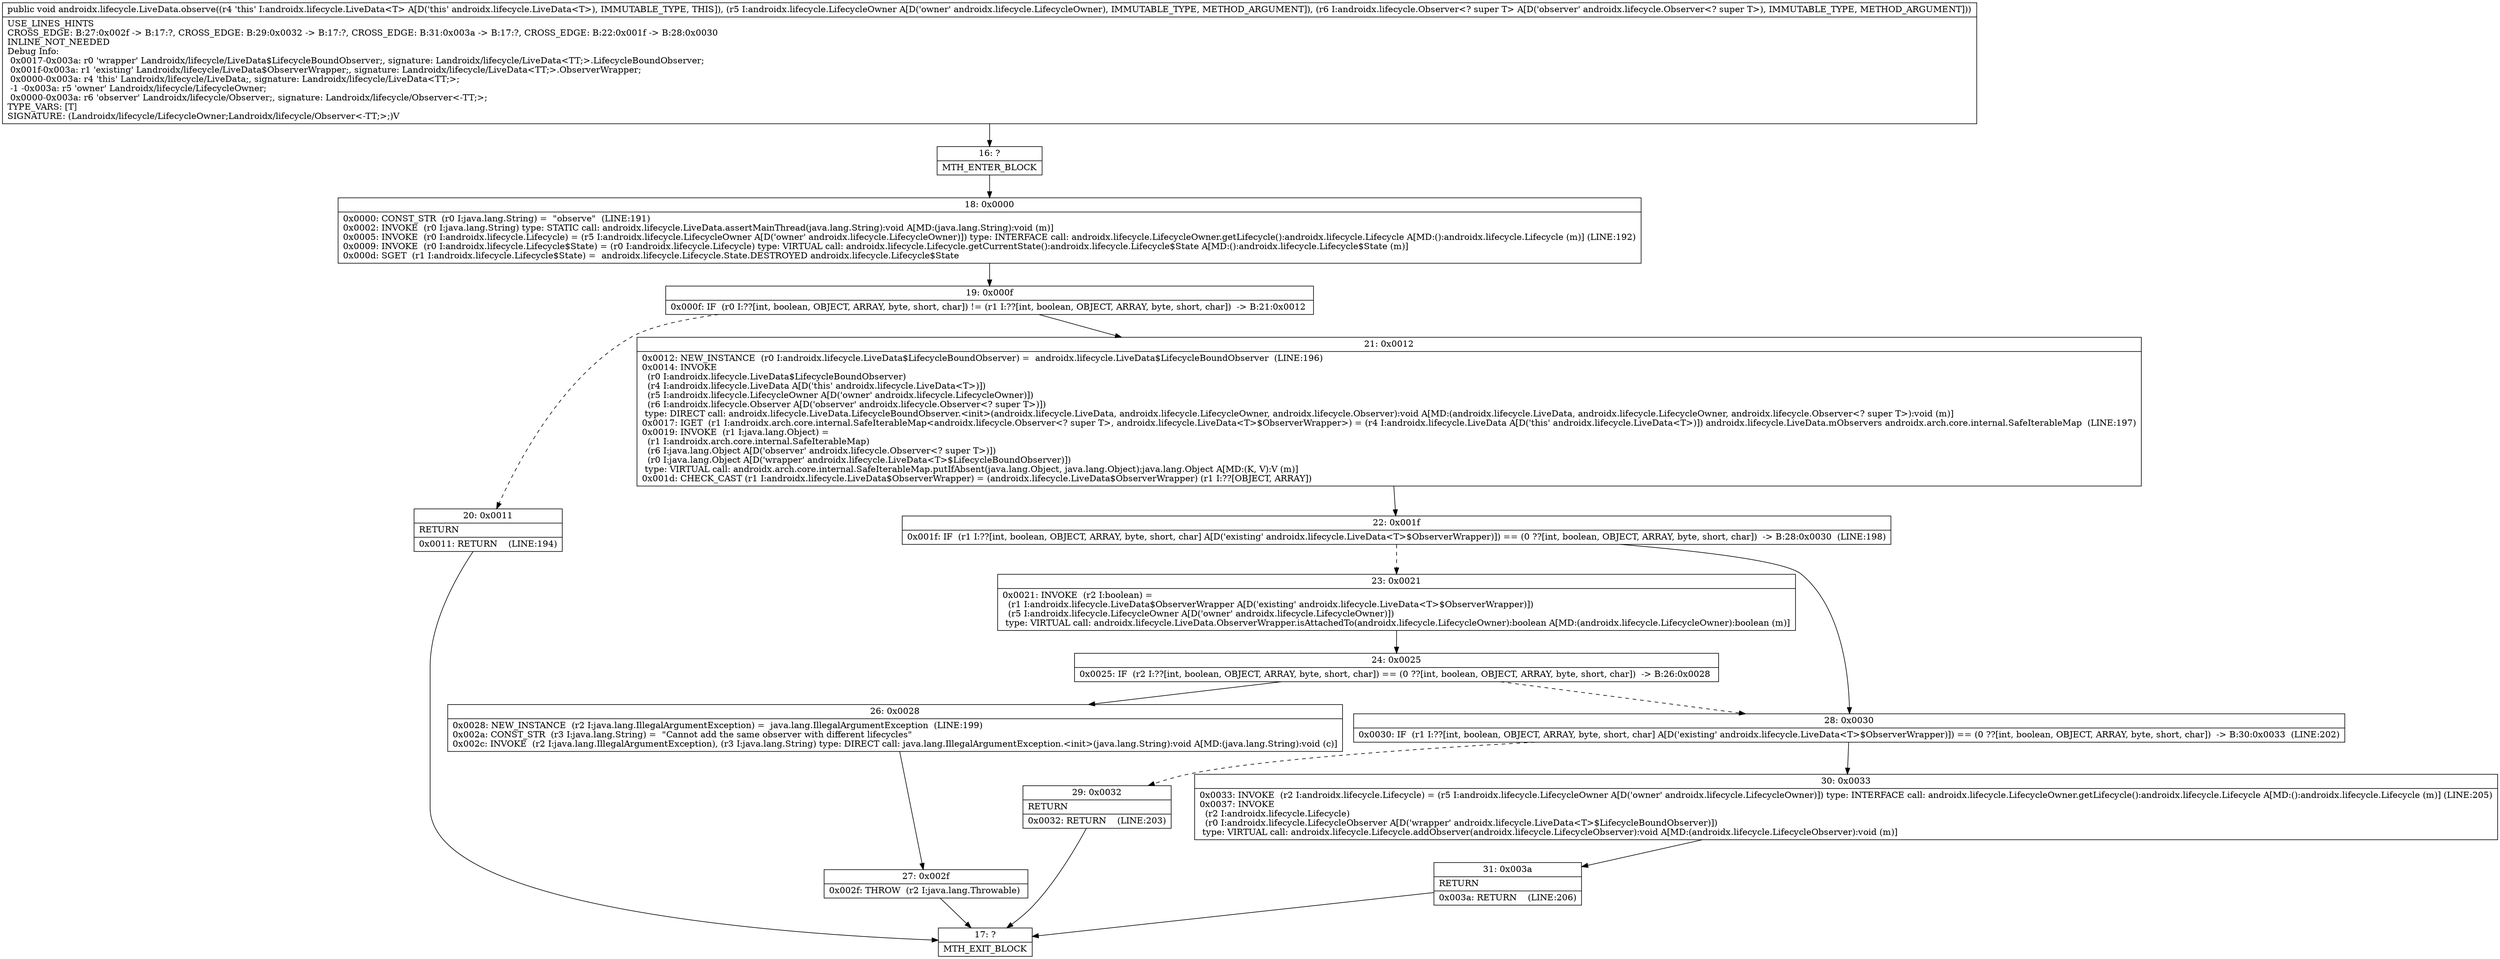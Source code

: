 digraph "CFG forandroidx.lifecycle.LiveData.observe(Landroidx\/lifecycle\/LifecycleOwner;Landroidx\/lifecycle\/Observer;)V" {
Node_16 [shape=record,label="{16\:\ ?|MTH_ENTER_BLOCK\l}"];
Node_18 [shape=record,label="{18\:\ 0x0000|0x0000: CONST_STR  (r0 I:java.lang.String) =  \"observe\"  (LINE:191)\l0x0002: INVOKE  (r0 I:java.lang.String) type: STATIC call: androidx.lifecycle.LiveData.assertMainThread(java.lang.String):void A[MD:(java.lang.String):void (m)]\l0x0005: INVOKE  (r0 I:androidx.lifecycle.Lifecycle) = (r5 I:androidx.lifecycle.LifecycleOwner A[D('owner' androidx.lifecycle.LifecycleOwner)]) type: INTERFACE call: androidx.lifecycle.LifecycleOwner.getLifecycle():androidx.lifecycle.Lifecycle A[MD:():androidx.lifecycle.Lifecycle (m)] (LINE:192)\l0x0009: INVOKE  (r0 I:androidx.lifecycle.Lifecycle$State) = (r0 I:androidx.lifecycle.Lifecycle) type: VIRTUAL call: androidx.lifecycle.Lifecycle.getCurrentState():androidx.lifecycle.Lifecycle$State A[MD:():androidx.lifecycle.Lifecycle$State (m)]\l0x000d: SGET  (r1 I:androidx.lifecycle.Lifecycle$State) =  androidx.lifecycle.Lifecycle.State.DESTROYED androidx.lifecycle.Lifecycle$State \l}"];
Node_19 [shape=record,label="{19\:\ 0x000f|0x000f: IF  (r0 I:??[int, boolean, OBJECT, ARRAY, byte, short, char]) != (r1 I:??[int, boolean, OBJECT, ARRAY, byte, short, char])  \-\> B:21:0x0012 \l}"];
Node_20 [shape=record,label="{20\:\ 0x0011|RETURN\l|0x0011: RETURN    (LINE:194)\l}"];
Node_17 [shape=record,label="{17\:\ ?|MTH_EXIT_BLOCK\l}"];
Node_21 [shape=record,label="{21\:\ 0x0012|0x0012: NEW_INSTANCE  (r0 I:androidx.lifecycle.LiveData$LifecycleBoundObserver) =  androidx.lifecycle.LiveData$LifecycleBoundObserver  (LINE:196)\l0x0014: INVOKE  \l  (r0 I:androidx.lifecycle.LiveData$LifecycleBoundObserver)\l  (r4 I:androidx.lifecycle.LiveData A[D('this' androidx.lifecycle.LiveData\<T\>)])\l  (r5 I:androidx.lifecycle.LifecycleOwner A[D('owner' androidx.lifecycle.LifecycleOwner)])\l  (r6 I:androidx.lifecycle.Observer A[D('observer' androidx.lifecycle.Observer\<? super T\>)])\l type: DIRECT call: androidx.lifecycle.LiveData.LifecycleBoundObserver.\<init\>(androidx.lifecycle.LiveData, androidx.lifecycle.LifecycleOwner, androidx.lifecycle.Observer):void A[MD:(androidx.lifecycle.LiveData, androidx.lifecycle.LifecycleOwner, androidx.lifecycle.Observer\<? super T\>):void (m)]\l0x0017: IGET  (r1 I:androidx.arch.core.internal.SafeIterableMap\<androidx.lifecycle.Observer\<? super T\>, androidx.lifecycle.LiveData\<T\>$ObserverWrapper\>) = (r4 I:androidx.lifecycle.LiveData A[D('this' androidx.lifecycle.LiveData\<T\>)]) androidx.lifecycle.LiveData.mObservers androidx.arch.core.internal.SafeIterableMap  (LINE:197)\l0x0019: INVOKE  (r1 I:java.lang.Object) = \l  (r1 I:androidx.arch.core.internal.SafeIterableMap)\l  (r6 I:java.lang.Object A[D('observer' androidx.lifecycle.Observer\<? super T\>)])\l  (r0 I:java.lang.Object A[D('wrapper' androidx.lifecycle.LiveData\<T\>$LifecycleBoundObserver)])\l type: VIRTUAL call: androidx.arch.core.internal.SafeIterableMap.putIfAbsent(java.lang.Object, java.lang.Object):java.lang.Object A[MD:(K, V):V (m)]\l0x001d: CHECK_CAST (r1 I:androidx.lifecycle.LiveData$ObserverWrapper) = (androidx.lifecycle.LiveData$ObserverWrapper) (r1 I:??[OBJECT, ARRAY]) \l}"];
Node_22 [shape=record,label="{22\:\ 0x001f|0x001f: IF  (r1 I:??[int, boolean, OBJECT, ARRAY, byte, short, char] A[D('existing' androidx.lifecycle.LiveData\<T\>$ObserverWrapper)]) == (0 ??[int, boolean, OBJECT, ARRAY, byte, short, char])  \-\> B:28:0x0030  (LINE:198)\l}"];
Node_23 [shape=record,label="{23\:\ 0x0021|0x0021: INVOKE  (r2 I:boolean) = \l  (r1 I:androidx.lifecycle.LiveData$ObserverWrapper A[D('existing' androidx.lifecycle.LiveData\<T\>$ObserverWrapper)])\l  (r5 I:androidx.lifecycle.LifecycleOwner A[D('owner' androidx.lifecycle.LifecycleOwner)])\l type: VIRTUAL call: androidx.lifecycle.LiveData.ObserverWrapper.isAttachedTo(androidx.lifecycle.LifecycleOwner):boolean A[MD:(androidx.lifecycle.LifecycleOwner):boolean (m)]\l}"];
Node_24 [shape=record,label="{24\:\ 0x0025|0x0025: IF  (r2 I:??[int, boolean, OBJECT, ARRAY, byte, short, char]) == (0 ??[int, boolean, OBJECT, ARRAY, byte, short, char])  \-\> B:26:0x0028 \l}"];
Node_26 [shape=record,label="{26\:\ 0x0028|0x0028: NEW_INSTANCE  (r2 I:java.lang.IllegalArgumentException) =  java.lang.IllegalArgumentException  (LINE:199)\l0x002a: CONST_STR  (r3 I:java.lang.String) =  \"Cannot add the same observer with different lifecycles\" \l0x002c: INVOKE  (r2 I:java.lang.IllegalArgumentException), (r3 I:java.lang.String) type: DIRECT call: java.lang.IllegalArgumentException.\<init\>(java.lang.String):void A[MD:(java.lang.String):void (c)]\l}"];
Node_27 [shape=record,label="{27\:\ 0x002f|0x002f: THROW  (r2 I:java.lang.Throwable) \l}"];
Node_28 [shape=record,label="{28\:\ 0x0030|0x0030: IF  (r1 I:??[int, boolean, OBJECT, ARRAY, byte, short, char] A[D('existing' androidx.lifecycle.LiveData\<T\>$ObserverWrapper)]) == (0 ??[int, boolean, OBJECT, ARRAY, byte, short, char])  \-\> B:30:0x0033  (LINE:202)\l}"];
Node_29 [shape=record,label="{29\:\ 0x0032|RETURN\l|0x0032: RETURN    (LINE:203)\l}"];
Node_30 [shape=record,label="{30\:\ 0x0033|0x0033: INVOKE  (r2 I:androidx.lifecycle.Lifecycle) = (r5 I:androidx.lifecycle.LifecycleOwner A[D('owner' androidx.lifecycle.LifecycleOwner)]) type: INTERFACE call: androidx.lifecycle.LifecycleOwner.getLifecycle():androidx.lifecycle.Lifecycle A[MD:():androidx.lifecycle.Lifecycle (m)] (LINE:205)\l0x0037: INVOKE  \l  (r2 I:androidx.lifecycle.Lifecycle)\l  (r0 I:androidx.lifecycle.LifecycleObserver A[D('wrapper' androidx.lifecycle.LiveData\<T\>$LifecycleBoundObserver)])\l type: VIRTUAL call: androidx.lifecycle.Lifecycle.addObserver(androidx.lifecycle.LifecycleObserver):void A[MD:(androidx.lifecycle.LifecycleObserver):void (m)]\l}"];
Node_31 [shape=record,label="{31\:\ 0x003a|RETURN\l|0x003a: RETURN    (LINE:206)\l}"];
MethodNode[shape=record,label="{public void androidx.lifecycle.LiveData.observe((r4 'this' I:androidx.lifecycle.LiveData\<T\> A[D('this' androidx.lifecycle.LiveData\<T\>), IMMUTABLE_TYPE, THIS]), (r5 I:androidx.lifecycle.LifecycleOwner A[D('owner' androidx.lifecycle.LifecycleOwner), IMMUTABLE_TYPE, METHOD_ARGUMENT]), (r6 I:androidx.lifecycle.Observer\<? super T\> A[D('observer' androidx.lifecycle.Observer\<? super T\>), IMMUTABLE_TYPE, METHOD_ARGUMENT]))  | USE_LINES_HINTS\lCROSS_EDGE: B:27:0x002f \-\> B:17:?, CROSS_EDGE: B:29:0x0032 \-\> B:17:?, CROSS_EDGE: B:31:0x003a \-\> B:17:?, CROSS_EDGE: B:22:0x001f \-\> B:28:0x0030\lINLINE_NOT_NEEDED\lDebug Info:\l  0x0017\-0x003a: r0 'wrapper' Landroidx\/lifecycle\/LiveData$LifecycleBoundObserver;, signature: Landroidx\/lifecycle\/LiveData\<TT;\>.LifecycleBoundObserver;\l  0x001f\-0x003a: r1 'existing' Landroidx\/lifecycle\/LiveData$ObserverWrapper;, signature: Landroidx\/lifecycle\/LiveData\<TT;\>.ObserverWrapper;\l  0x0000\-0x003a: r4 'this' Landroidx\/lifecycle\/LiveData;, signature: Landroidx\/lifecycle\/LiveData\<TT;\>;\l  \-1 \-0x003a: r5 'owner' Landroidx\/lifecycle\/LifecycleOwner;\l  0x0000\-0x003a: r6 'observer' Landroidx\/lifecycle\/Observer;, signature: Landroidx\/lifecycle\/Observer\<\-TT;\>;\lTYPE_VARS: [T]\lSIGNATURE: (Landroidx\/lifecycle\/LifecycleOwner;Landroidx\/lifecycle\/Observer\<\-TT;\>;)V\l}"];
MethodNode -> Node_16;Node_16 -> Node_18;
Node_18 -> Node_19;
Node_19 -> Node_20[style=dashed];
Node_19 -> Node_21;
Node_20 -> Node_17;
Node_21 -> Node_22;
Node_22 -> Node_23[style=dashed];
Node_22 -> Node_28;
Node_23 -> Node_24;
Node_24 -> Node_26;
Node_24 -> Node_28[style=dashed];
Node_26 -> Node_27;
Node_27 -> Node_17;
Node_28 -> Node_29[style=dashed];
Node_28 -> Node_30;
Node_29 -> Node_17;
Node_30 -> Node_31;
Node_31 -> Node_17;
}

